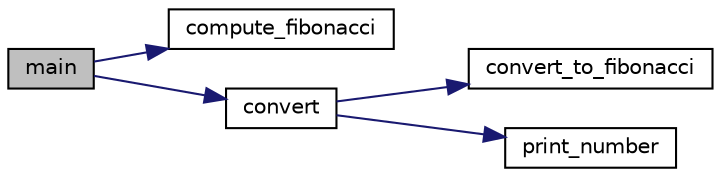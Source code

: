 digraph "main"
{
  edge [fontname="Helvetica",fontsize="10",labelfontname="Helvetica",labelfontsize="10"];
  node [fontname="Helvetica",fontsize="10",shape=record];
  rankdir="LR";
  Node12 [label="main",height=0.2,width=0.4,color="black", fillcolor="grey75", style="filled", fontcolor="black"];
  Node12 -> Node13 [color="midnightblue",fontsize="10",style="solid",fontname="Helvetica"];
  Node13 [label="compute_fibonacci",height=0.2,width=0.4,color="black", fillcolor="white", style="filled",URL="$d2/d32/fibonacci_8_c.html#aad0ab3e729df30b98f713a5d5c85d590"];
  Node12 -> Node14 [color="midnightblue",fontsize="10",style="solid",fontname="Helvetica"];
  Node14 [label="convert",height=0.2,width=0.4,color="black", fillcolor="white", style="filled",URL="$d2/d32/fibonacci_8_c.html#a0fa464c2e7d41805ac6377c75f6bbce6"];
  Node14 -> Node15 [color="midnightblue",fontsize="10",style="solid",fontname="Helvetica"];
  Node15 [label="convert_to_fibonacci",height=0.2,width=0.4,color="black", fillcolor="white", style="filled",URL="$d2/d32/fibonacci_8_c.html#a660cfb2b0a23ae5a1ec0bbe7d246eb51"];
  Node14 -> Node16 [color="midnightblue",fontsize="10",style="solid",fontname="Helvetica"];
  Node16 [label="print_number",height=0.2,width=0.4,color="black", fillcolor="white", style="filled",URL="$d2/d32/fibonacci_8_c.html#ae71ac5a6ea382e5a64756750b12e8950"];
}
